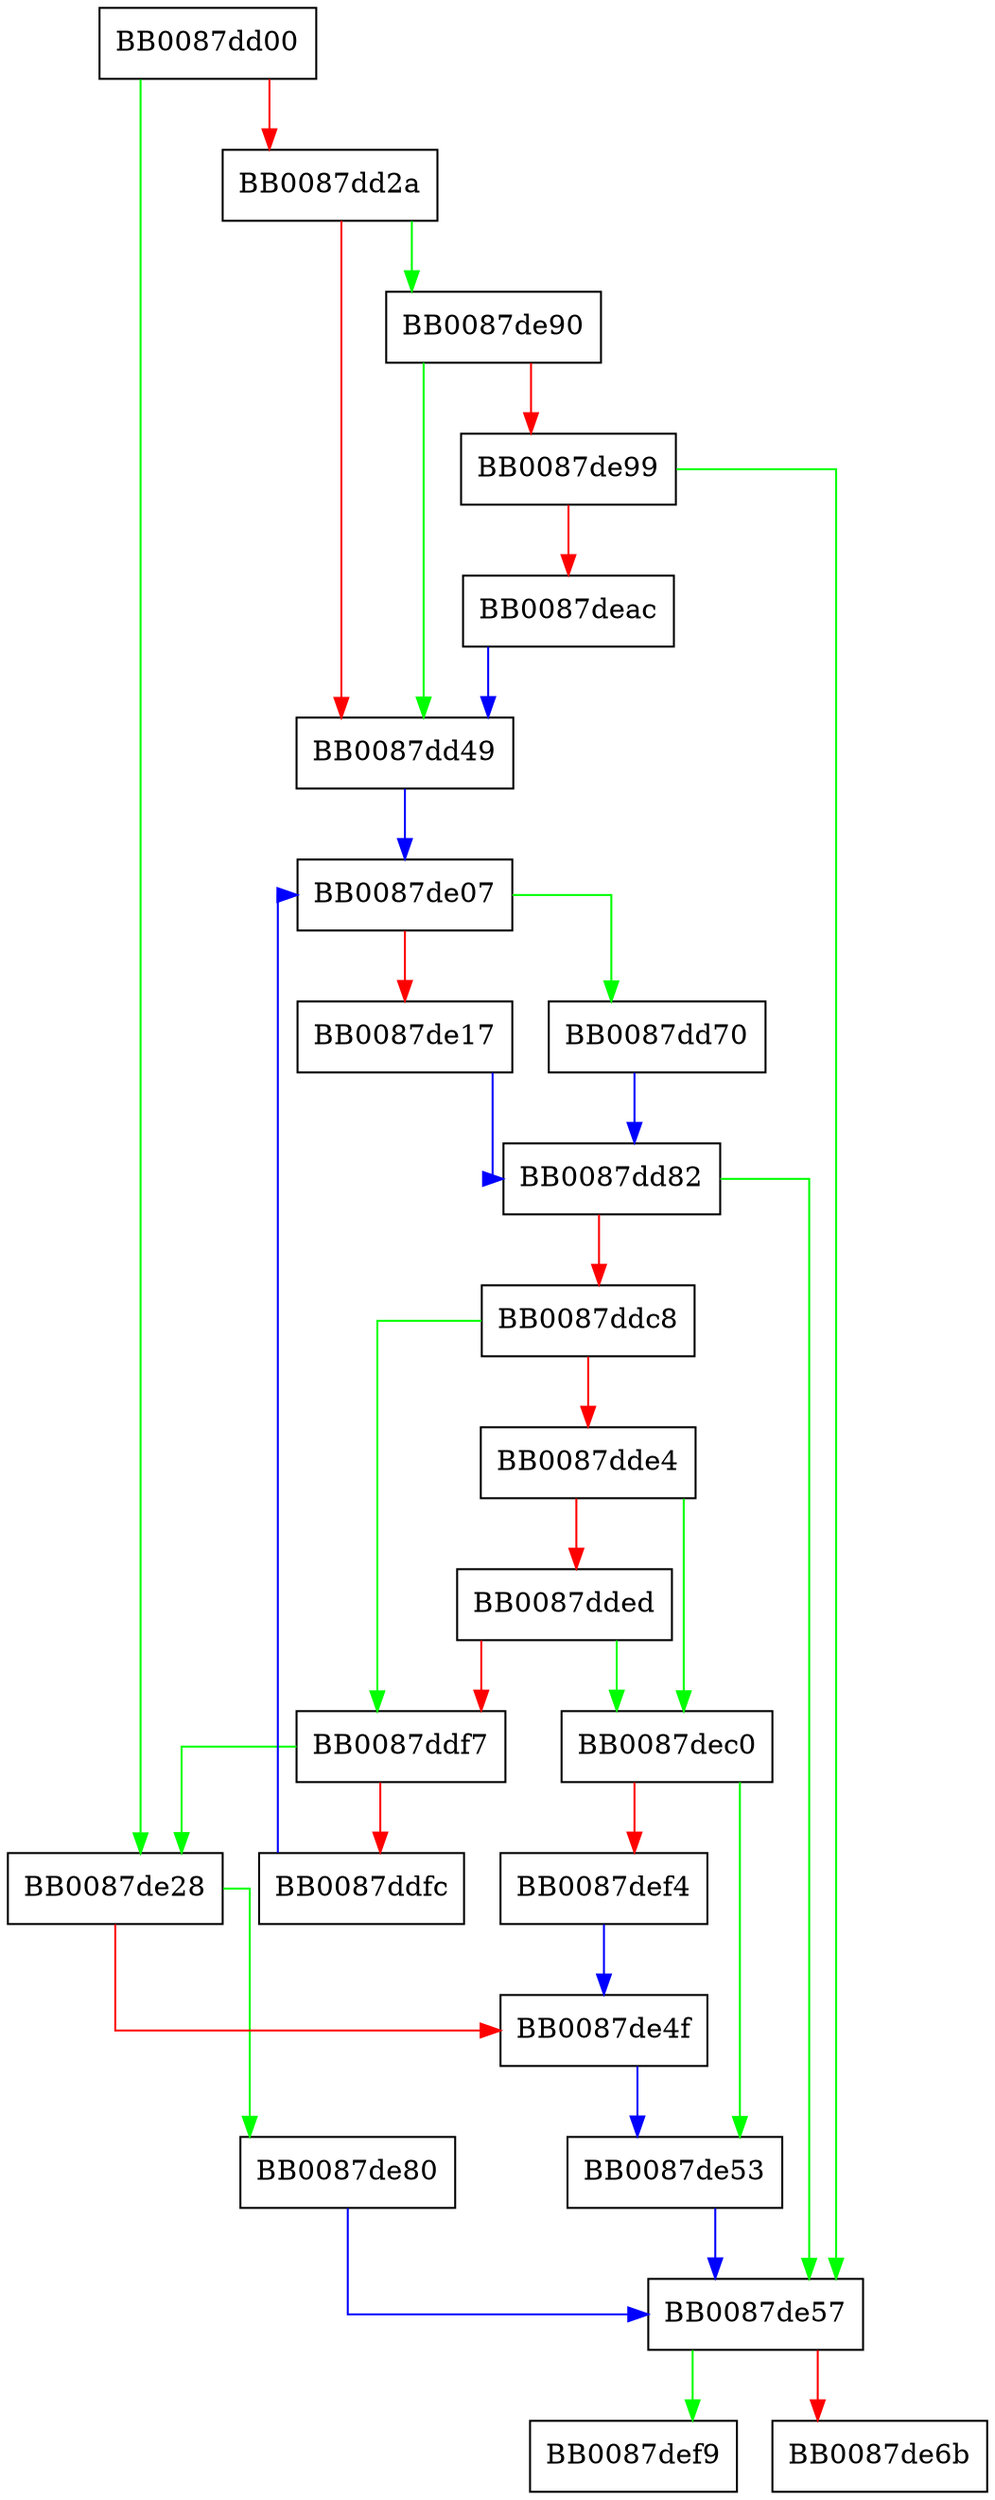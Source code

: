 digraph _IO_wdo_write {
  node [shape="box"];
  graph [splines=ortho];
  BB0087dd00 -> BB0087de28 [color="green"];
  BB0087dd00 -> BB0087dd2a [color="red"];
  BB0087dd2a -> BB0087de90 [color="green"];
  BB0087dd2a -> BB0087dd49 [color="red"];
  BB0087dd49 -> BB0087de07 [color="blue"];
  BB0087dd70 -> BB0087dd82 [color="blue"];
  BB0087dd82 -> BB0087de57 [color="green"];
  BB0087dd82 -> BB0087ddc8 [color="red"];
  BB0087ddc8 -> BB0087ddf7 [color="green"];
  BB0087ddc8 -> BB0087dde4 [color="red"];
  BB0087dde4 -> BB0087dec0 [color="green"];
  BB0087dde4 -> BB0087dded [color="red"];
  BB0087dded -> BB0087dec0 [color="green"];
  BB0087dded -> BB0087ddf7 [color="red"];
  BB0087ddf7 -> BB0087de28 [color="green"];
  BB0087ddf7 -> BB0087ddfc [color="red"];
  BB0087ddfc -> BB0087de07 [color="blue"];
  BB0087de07 -> BB0087dd70 [color="green"];
  BB0087de07 -> BB0087de17 [color="red"];
  BB0087de17 -> BB0087dd82 [color="blue"];
  BB0087de28 -> BB0087de80 [color="green"];
  BB0087de28 -> BB0087de4f [color="red"];
  BB0087de4f -> BB0087de53 [color="blue"];
  BB0087de53 -> BB0087de57 [color="blue"];
  BB0087de57 -> BB0087def9 [color="green"];
  BB0087de57 -> BB0087de6b [color="red"];
  BB0087de80 -> BB0087de57 [color="blue"];
  BB0087de90 -> BB0087dd49 [color="green"];
  BB0087de90 -> BB0087de99 [color="red"];
  BB0087de99 -> BB0087de57 [color="green"];
  BB0087de99 -> BB0087deac [color="red"];
  BB0087deac -> BB0087dd49 [color="blue"];
  BB0087dec0 -> BB0087de53 [color="green"];
  BB0087dec0 -> BB0087def4 [color="red"];
  BB0087def4 -> BB0087de4f [color="blue"];
}